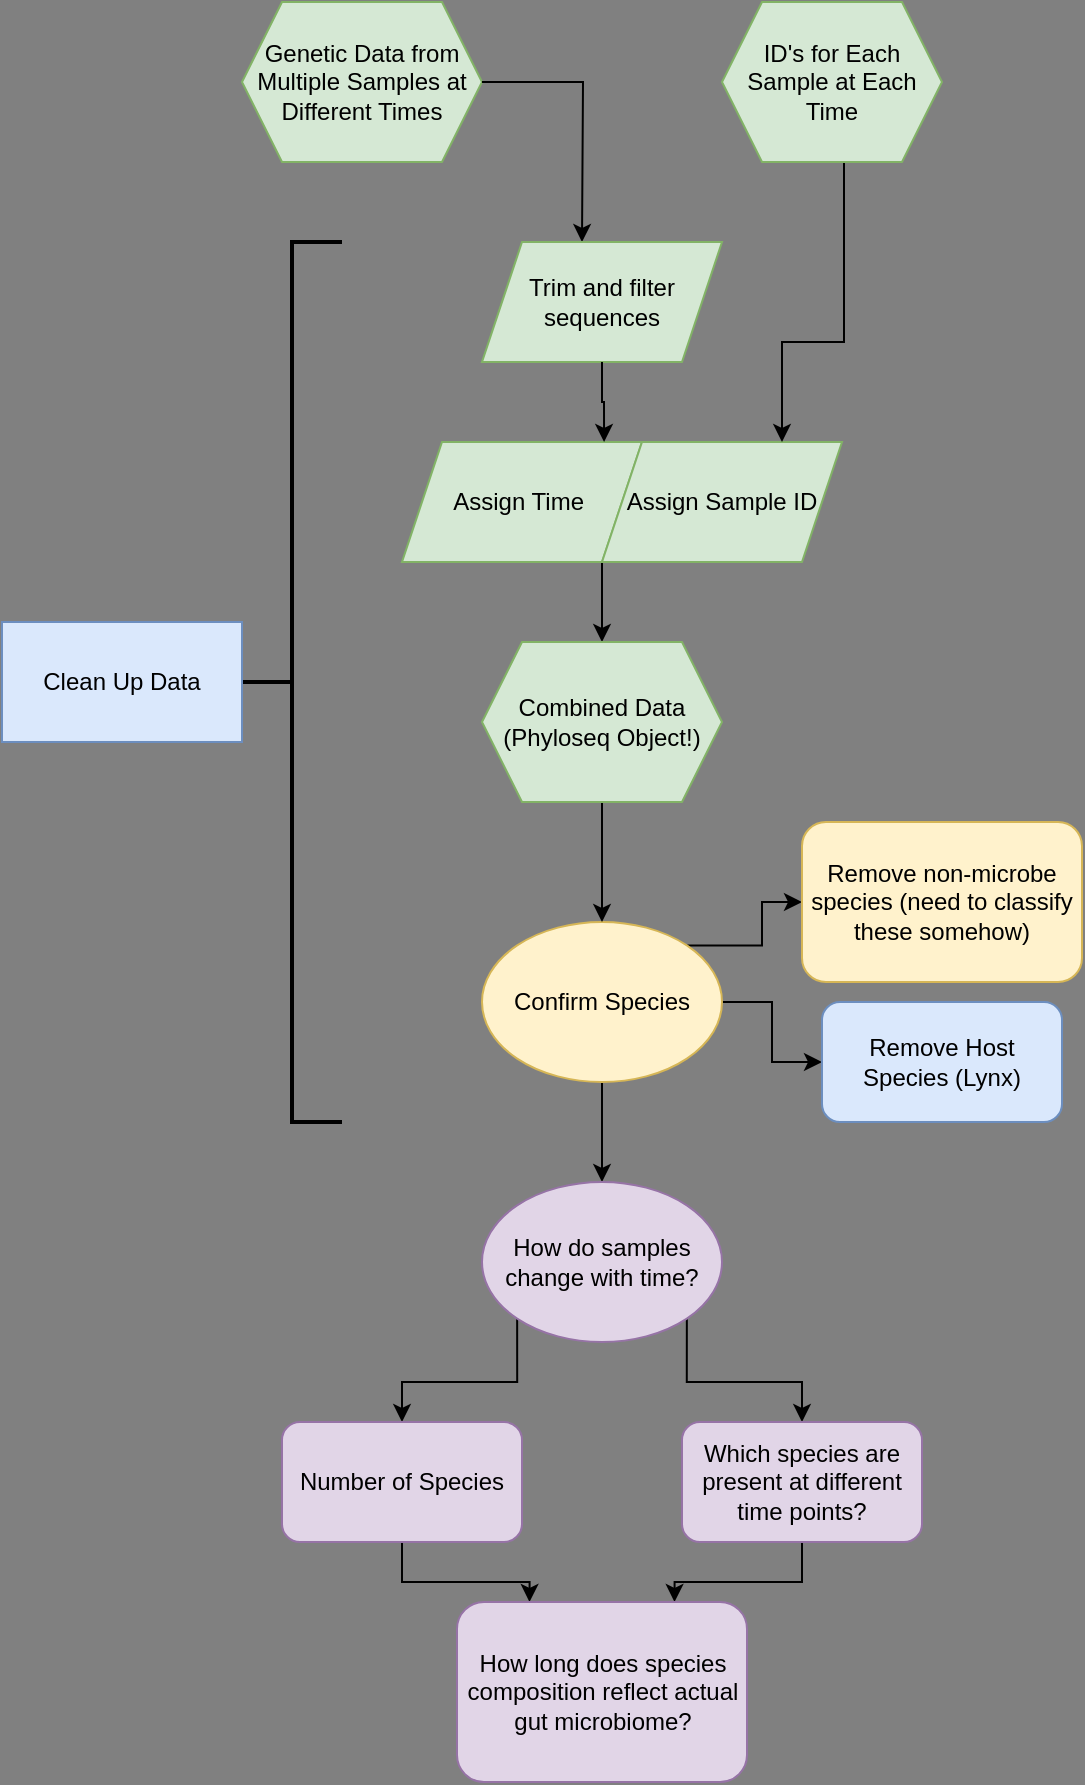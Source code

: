 <mxfile version="23.1.5" type="github">
  <diagram name="Page-1" id="jksl4sAYlVyCWbfnub4E">
    <mxGraphModel dx="1434" dy="772" grid="0" gridSize="10" guides="1" tooltips="1" connect="1" arrows="1" fold="1" page="1" pageScale="1" pageWidth="850" pageHeight="1100" background="#808080" math="0" shadow="0">
      <root>
        <mxCell id="0" />
        <mxCell id="1" parent="0" />
        <mxCell id="tt5u95wZxFVfkm65_rnc-1" value="Genetic Data from Multiple Samples at Different Times" style="shape=hexagon;perimeter=hexagonPerimeter2;whiteSpace=wrap;html=1;fixedSize=1;fillColor=#d5e8d4;strokeColor=#82b366;" parent="1" vertex="1">
          <mxGeometry x="240" y="40" width="120" height="80" as="geometry" />
        </mxCell>
        <mxCell id="tt5u95wZxFVfkm65_rnc-3" value="Assign Time&amp;nbsp;" style="shape=parallelogram;perimeter=parallelogramPerimeter;whiteSpace=wrap;html=1;fixedSize=1;fillColor=#d5e8d4;strokeColor=#82b366;" parent="1" vertex="1">
          <mxGeometry x="320" y="260" width="120" height="60" as="geometry" />
        </mxCell>
        <mxCell id="tt5u95wZxFVfkm65_rnc-20" style="edgeStyle=orthogonalEdgeStyle;rounded=0;orthogonalLoop=1;jettySize=auto;html=1;exitX=0;exitY=1;exitDx=0;exitDy=0;" parent="1" source="tt5u95wZxFVfkm65_rnc-4" target="tt5u95wZxFVfkm65_rnc-12" edge="1">
          <mxGeometry relative="1" as="geometry" />
        </mxCell>
        <mxCell id="tt5u95wZxFVfkm65_rnc-4" value="Assign Sample ID" style="shape=parallelogram;perimeter=parallelogramPerimeter;whiteSpace=wrap;html=1;fixedSize=1;fillColor=#d5e8d4;strokeColor=#82b366;" parent="1" vertex="1">
          <mxGeometry x="420" y="260" width="120" height="60" as="geometry" />
        </mxCell>
        <mxCell id="tt5u95wZxFVfkm65_rnc-10" style="edgeStyle=orthogonalEdgeStyle;rounded=0;orthogonalLoop=1;jettySize=auto;html=1;exitX=0.375;exitY=1;exitDx=0;exitDy=0;entryX=0.75;entryY=0;entryDx=0;entryDy=0;" parent="1" source="tt5u95wZxFVfkm65_rnc-6" target="tt5u95wZxFVfkm65_rnc-4" edge="1">
          <mxGeometry relative="1" as="geometry">
            <mxPoint x="420" y="160" as="targetPoint" />
            <Array as="points">
              <mxPoint x="541" y="210" />
              <mxPoint x="510" y="210" />
            </Array>
          </mxGeometry>
        </mxCell>
        <mxCell id="tt5u95wZxFVfkm65_rnc-6" value="ID&#39;s for Each Sample at Each Time" style="shape=hexagon;perimeter=hexagonPerimeter2;whiteSpace=wrap;html=1;fixedSize=1;fillColor=#d5e8d4;strokeColor=#82b366;" parent="1" vertex="1">
          <mxGeometry x="480" y="40" width="110" height="80" as="geometry" />
        </mxCell>
        <mxCell id="tt5u95wZxFVfkm65_rnc-9" style="edgeStyle=orthogonalEdgeStyle;rounded=0;orthogonalLoop=1;jettySize=auto;html=1;exitX=1;exitY=0.5;exitDx=0;exitDy=0;" parent="1" source="tt5u95wZxFVfkm65_rnc-1" edge="1">
          <mxGeometry relative="1" as="geometry">
            <mxPoint x="410" y="160" as="targetPoint" />
          </mxGeometry>
        </mxCell>
        <mxCell id="tt5u95wZxFVfkm65_rnc-22" style="edgeStyle=orthogonalEdgeStyle;rounded=0;orthogonalLoop=1;jettySize=auto;html=1;entryX=0;entryY=0.5;entryDx=0;entryDy=0;" parent="1" source="tt5u95wZxFVfkm65_rnc-11" target="tt5u95wZxFVfkm65_rnc-21" edge="1">
          <mxGeometry relative="1" as="geometry" />
        </mxCell>
        <mxCell id="tt5u95wZxFVfkm65_rnc-29" style="edgeStyle=orthogonalEdgeStyle;rounded=0;orthogonalLoop=1;jettySize=auto;html=1;exitX=0.5;exitY=1;exitDx=0;exitDy=0;entryX=0.5;entryY=0;entryDx=0;entryDy=0;" parent="1" source="tt5u95wZxFVfkm65_rnc-11" target="tt5u95wZxFVfkm65_rnc-26" edge="1">
          <mxGeometry relative="1" as="geometry" />
        </mxCell>
        <mxCell id="BkyDHgLyDMeWJT4fenyF-9" style="edgeStyle=orthogonalEdgeStyle;rounded=0;orthogonalLoop=1;jettySize=auto;html=1;exitX=1;exitY=0;exitDx=0;exitDy=0;entryX=0;entryY=0.5;entryDx=0;entryDy=0;" parent="1" source="tt5u95wZxFVfkm65_rnc-11" target="tt5u95wZxFVfkm65_rnc-23" edge="1">
          <mxGeometry relative="1" as="geometry" />
        </mxCell>
        <mxCell id="tt5u95wZxFVfkm65_rnc-11" value="Confirm Species" style="ellipse;whiteSpace=wrap;html=1;fillColor=#fff2cc;strokeColor=#d6b656;" parent="1" vertex="1">
          <mxGeometry x="360" y="500" width="120" height="80" as="geometry" />
        </mxCell>
        <mxCell id="tt5u95wZxFVfkm65_rnc-15" style="edgeStyle=orthogonalEdgeStyle;rounded=0;orthogonalLoop=1;jettySize=auto;html=1;exitX=0.5;exitY=1;exitDx=0;exitDy=0;entryX=0.5;entryY=0;entryDx=0;entryDy=0;" parent="1" source="tt5u95wZxFVfkm65_rnc-12" target="tt5u95wZxFVfkm65_rnc-11" edge="1">
          <mxGeometry relative="1" as="geometry" />
        </mxCell>
        <mxCell id="tt5u95wZxFVfkm65_rnc-12" value="Combined Data&lt;br&gt;(Phyloseq Object!)" style="shape=hexagon;perimeter=hexagonPerimeter2;whiteSpace=wrap;html=1;fixedSize=1;fillColor=#d5e8d4;strokeColor=#82b366;" parent="1" vertex="1">
          <mxGeometry x="360" y="360" width="120" height="80" as="geometry" />
        </mxCell>
        <mxCell id="tt5u95wZxFVfkm65_rnc-21" value="Remove Host Species (Lynx)" style="rounded=1;whiteSpace=wrap;html=1;fillColor=#dae8fc;strokeColor=#6c8ebf;" parent="1" vertex="1">
          <mxGeometry x="530" y="540" width="120" height="60" as="geometry" />
        </mxCell>
        <mxCell id="tt5u95wZxFVfkm65_rnc-23" value="Remove non-microbe species (need to classify these somehow)" style="rounded=1;whiteSpace=wrap;html=1;fillColor=#fff2cc;strokeColor=#d6b656;" parent="1" vertex="1">
          <mxGeometry x="520" y="450" width="140" height="80" as="geometry" />
        </mxCell>
        <mxCell id="tt5u95wZxFVfkm65_rnc-32" style="edgeStyle=orthogonalEdgeStyle;rounded=0;orthogonalLoop=1;jettySize=auto;html=1;exitX=0;exitY=1;exitDx=0;exitDy=0;" parent="1" source="tt5u95wZxFVfkm65_rnc-26" target="tt5u95wZxFVfkm65_rnc-30" edge="1">
          <mxGeometry relative="1" as="geometry" />
        </mxCell>
        <mxCell id="tt5u95wZxFVfkm65_rnc-33" style="edgeStyle=orthogonalEdgeStyle;rounded=0;orthogonalLoop=1;jettySize=auto;html=1;exitX=1;exitY=1;exitDx=0;exitDy=0;" parent="1" source="tt5u95wZxFVfkm65_rnc-26" target="tt5u95wZxFVfkm65_rnc-31" edge="1">
          <mxGeometry relative="1" as="geometry" />
        </mxCell>
        <mxCell id="tt5u95wZxFVfkm65_rnc-26" value="How do samples change with time?" style="ellipse;whiteSpace=wrap;html=1;fillColor=#e1d5e7;strokeColor=#9673a6;" parent="1" vertex="1">
          <mxGeometry x="360" y="630" width="120" height="80" as="geometry" />
        </mxCell>
        <mxCell id="tt5u95wZxFVfkm65_rnc-27" value="" style="strokeWidth=2;html=1;shape=mxgraph.flowchart.annotation_2;align=left;labelPosition=right;pointerEvents=1;" parent="1" vertex="1">
          <mxGeometry x="240" y="160" width="50" height="440" as="geometry" />
        </mxCell>
        <mxCell id="tt5u95wZxFVfkm65_rnc-28" value="Clean Up Data" style="rounded=0;whiteSpace=wrap;html=1;fillColor=#dae8fc;strokeColor=#6c8ebf;" parent="1" vertex="1">
          <mxGeometry x="120" y="350" width="120" height="60" as="geometry" />
        </mxCell>
        <mxCell id="BkyDHgLyDMeWJT4fenyF-7" style="edgeStyle=orthogonalEdgeStyle;rounded=0;orthogonalLoop=1;jettySize=auto;html=1;exitX=0.5;exitY=1;exitDx=0;exitDy=0;entryX=0.25;entryY=0;entryDx=0;entryDy=0;" parent="1" source="tt5u95wZxFVfkm65_rnc-30" target="BkyDHgLyDMeWJT4fenyF-6" edge="1">
          <mxGeometry relative="1" as="geometry" />
        </mxCell>
        <mxCell id="tt5u95wZxFVfkm65_rnc-30" value="Number of Species" style="rounded=1;whiteSpace=wrap;html=1;fillColor=#e1d5e7;strokeColor=#9673a6;" parent="1" vertex="1">
          <mxGeometry x="260" y="750" width="120" height="60" as="geometry" />
        </mxCell>
        <mxCell id="BkyDHgLyDMeWJT4fenyF-8" style="edgeStyle=orthogonalEdgeStyle;rounded=0;orthogonalLoop=1;jettySize=auto;html=1;exitX=0.5;exitY=1;exitDx=0;exitDy=0;entryX=0.75;entryY=0;entryDx=0;entryDy=0;" parent="1" source="tt5u95wZxFVfkm65_rnc-31" target="BkyDHgLyDMeWJT4fenyF-6" edge="1">
          <mxGeometry relative="1" as="geometry" />
        </mxCell>
        <mxCell id="tt5u95wZxFVfkm65_rnc-31" value="Which species are present at different time points?" style="rounded=1;whiteSpace=wrap;html=1;fillColor=#e1d5e7;strokeColor=#9673a6;" parent="1" vertex="1">
          <mxGeometry x="460" y="750" width="120" height="60" as="geometry" />
        </mxCell>
        <mxCell id="BkyDHgLyDMeWJT4fenyF-2" value="Trim and filter sequences" style="shape=parallelogram;perimeter=parallelogramPerimeter;whiteSpace=wrap;html=1;fixedSize=1;fillColor=#d5e8d4;strokeColor=#82b366;" parent="1" vertex="1">
          <mxGeometry x="360" y="160" width="120" height="60" as="geometry" />
        </mxCell>
        <mxCell id="BkyDHgLyDMeWJT4fenyF-4" style="edgeStyle=orthogonalEdgeStyle;rounded=0;orthogonalLoop=1;jettySize=auto;html=1;exitX=0.5;exitY=1;exitDx=0;exitDy=0;entryX=0.842;entryY=0;entryDx=0;entryDy=0;entryPerimeter=0;" parent="1" source="BkyDHgLyDMeWJT4fenyF-2" target="tt5u95wZxFVfkm65_rnc-3" edge="1">
          <mxGeometry relative="1" as="geometry" />
        </mxCell>
        <mxCell id="BkyDHgLyDMeWJT4fenyF-6" value="How long does species composition reflect actual gut microbiome?" style="rounded=1;whiteSpace=wrap;html=1;fillColor=#e1d5e7;strokeColor=#9673a6;" parent="1" vertex="1">
          <mxGeometry x="347.5" y="840" width="145" height="90" as="geometry" />
        </mxCell>
      </root>
    </mxGraphModel>
  </diagram>
</mxfile>
